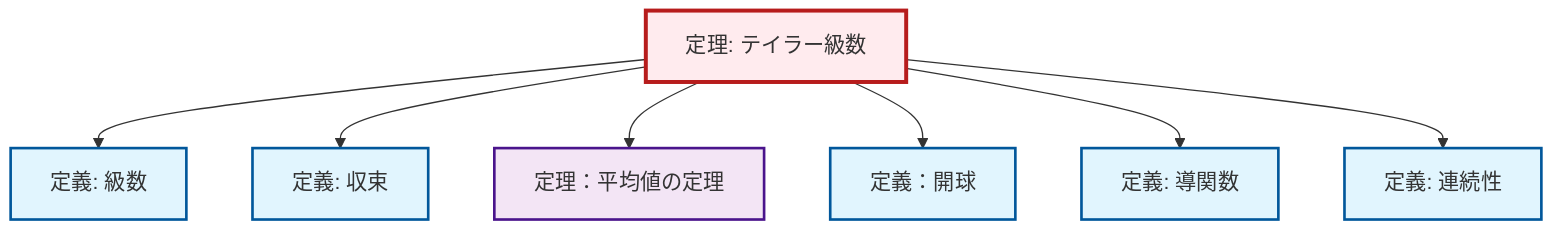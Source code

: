 graph TD
    classDef definition fill:#e1f5fe,stroke:#01579b,stroke-width:2px
    classDef theorem fill:#f3e5f5,stroke:#4a148c,stroke-width:2px
    classDef axiom fill:#fff3e0,stroke:#e65100,stroke-width:2px
    classDef example fill:#e8f5e9,stroke:#1b5e20,stroke-width:2px
    classDef current fill:#ffebee,stroke:#b71c1c,stroke-width:3px
    def-open-ball["定義：開球"]:::definition
    def-derivative["定義: 導関数"]:::definition
    thm-taylor-series["定理: テイラー級数"]:::theorem
    def-convergence["定義: 収束"]:::definition
    thm-mean-value["定理：平均値の定理"]:::theorem
    def-series["定義: 級数"]:::definition
    def-continuity["定義: 連続性"]:::definition
    thm-taylor-series --> def-series
    thm-taylor-series --> def-convergence
    thm-taylor-series --> thm-mean-value
    thm-taylor-series --> def-open-ball
    thm-taylor-series --> def-derivative
    thm-taylor-series --> def-continuity
    class thm-taylor-series current